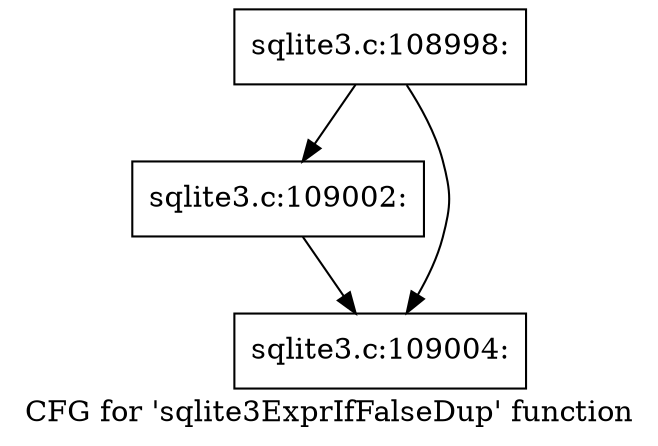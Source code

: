 digraph "CFG for 'sqlite3ExprIfFalseDup' function" {
	label="CFG for 'sqlite3ExprIfFalseDup' function";

	Node0x55c0f91bd330 [shape=record,label="{sqlite3.c:108998:}"];
	Node0x55c0f91bd330 -> Node0x55c0f91cb520;
	Node0x55c0f91bd330 -> Node0x55c0f91cb570;
	Node0x55c0f91cb520 [shape=record,label="{sqlite3.c:109002:}"];
	Node0x55c0f91cb520 -> Node0x55c0f91cb570;
	Node0x55c0f91cb570 [shape=record,label="{sqlite3.c:109004:}"];
}
